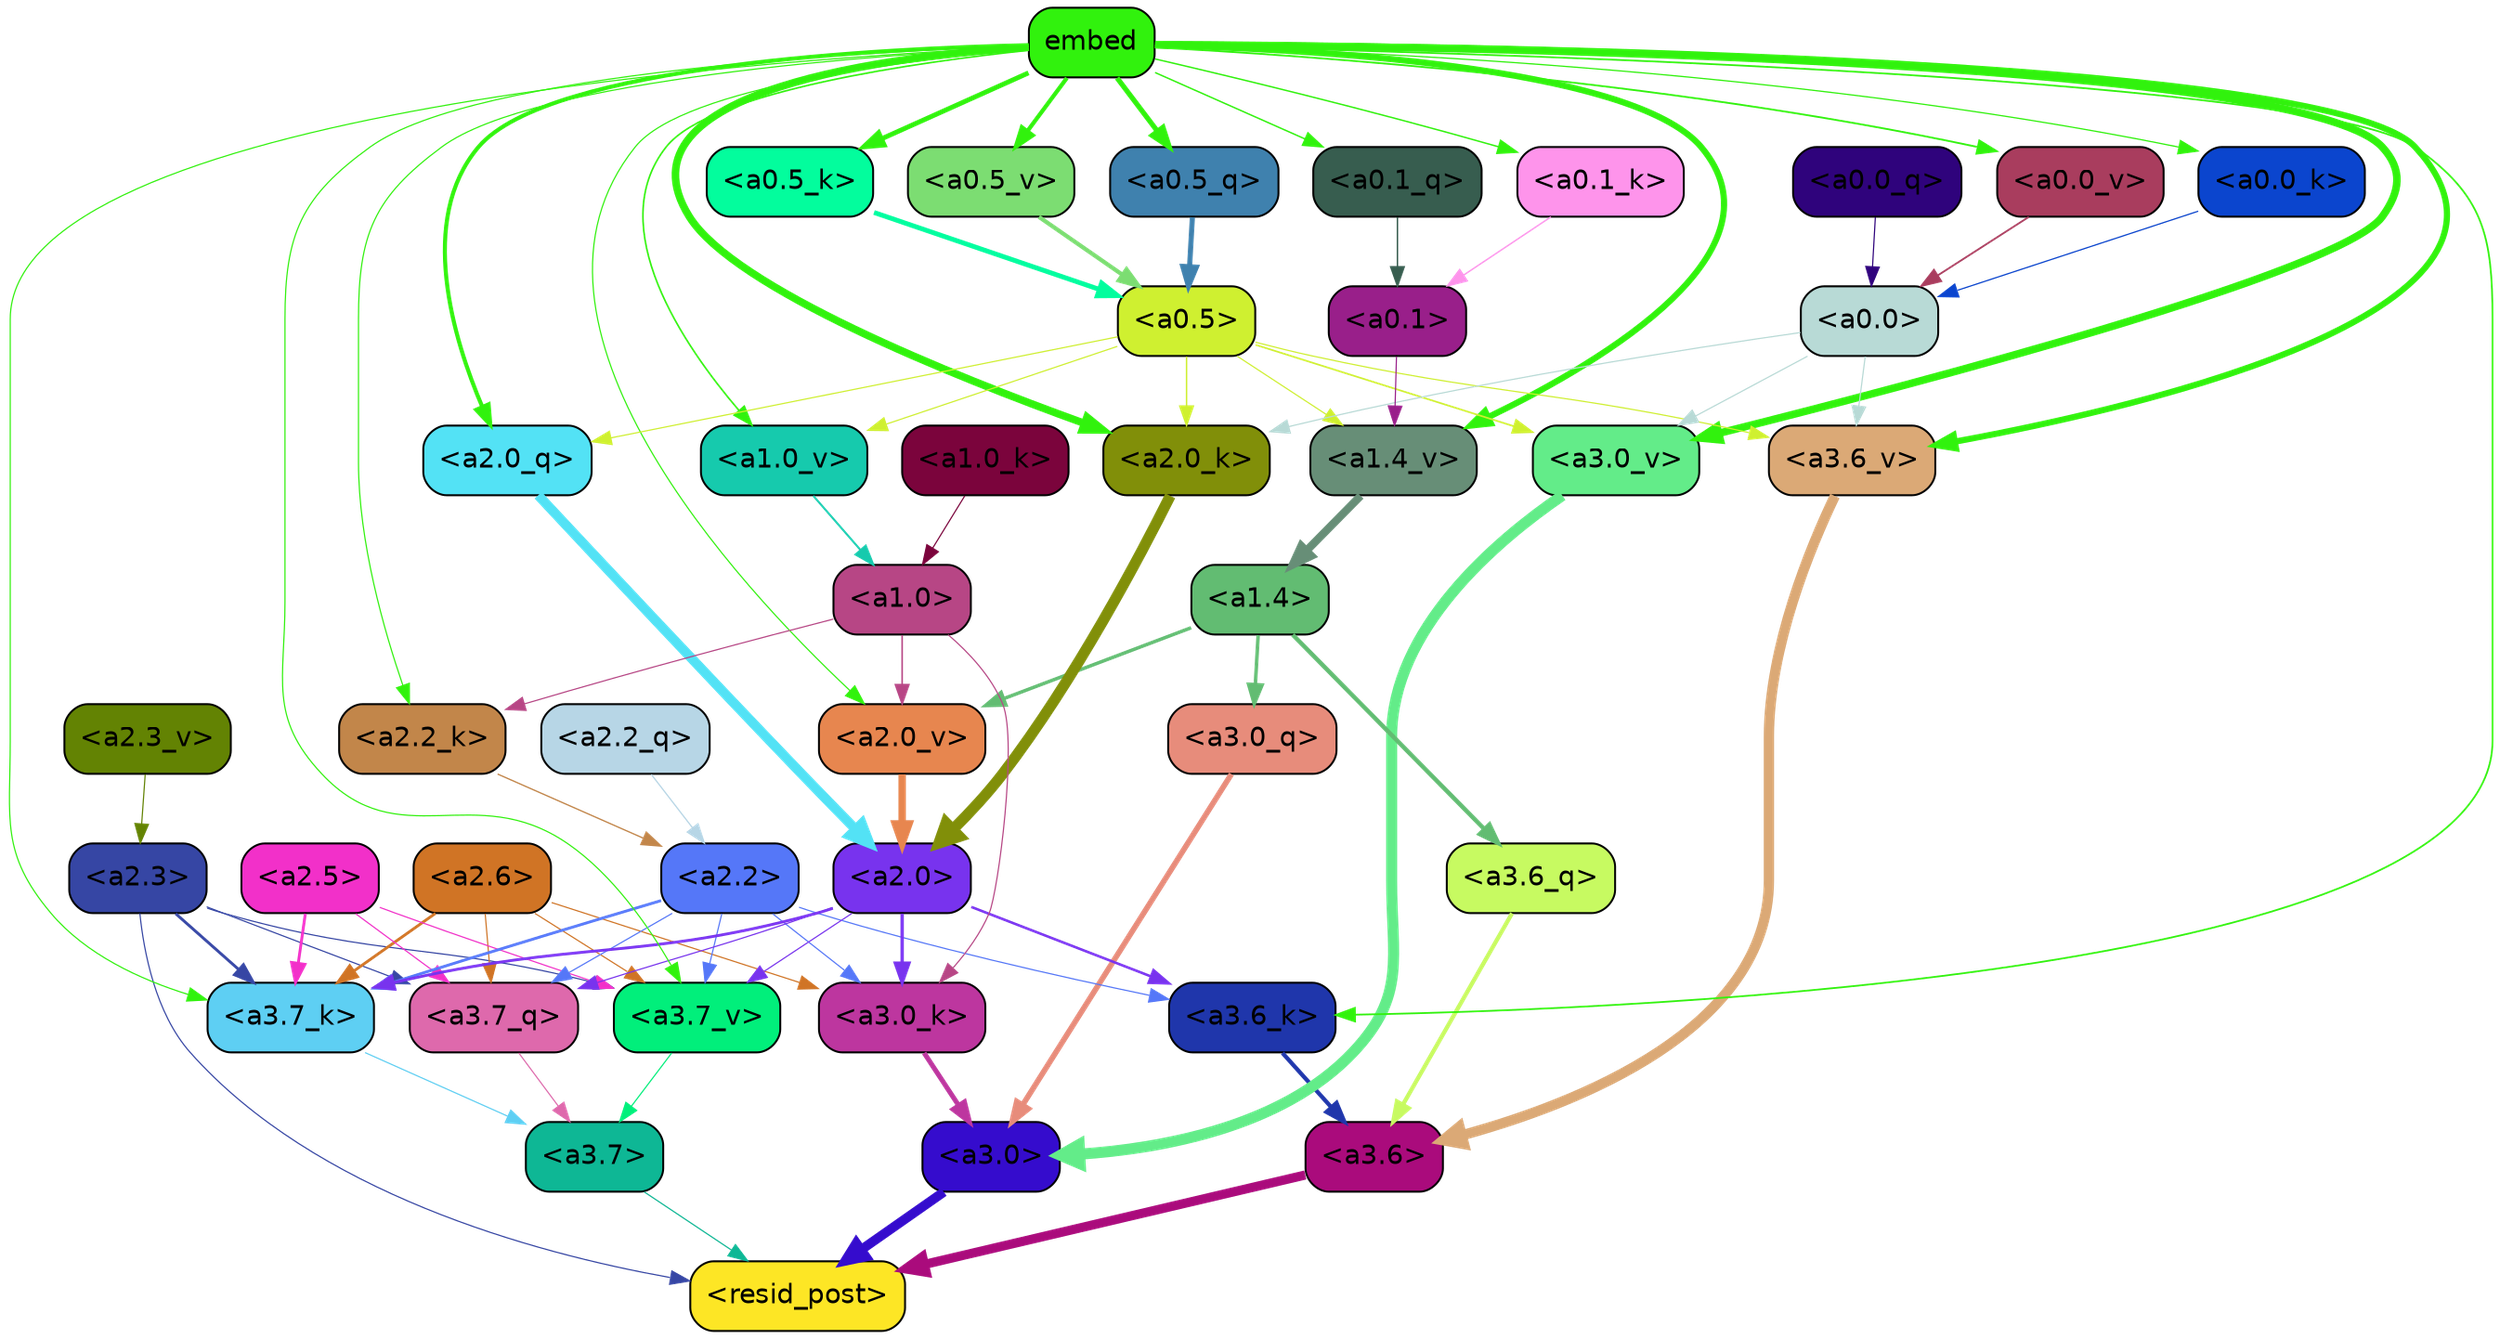 strict digraph "" {
	graph [bgcolor=transparent,
		layout=dot,
		overlap=false,
		splines=true
	];
	"<a3.7>"	[color=black,
		fillcolor="#0eb795",
		fontname=Helvetica,
		shape=box,
		style="filled, rounded"];
	"<resid_post>"	[color=black,
		fillcolor="#fde625",
		fontname=Helvetica,
		shape=box,
		style="filled, rounded"];
	"<a3.7>" -> "<resid_post>"	[color="#0eb795",
		penwidth=0.6];
	"<a3.6>"	[color=black,
		fillcolor="#aa0b7c",
		fontname=Helvetica,
		shape=box,
		style="filled, rounded"];
	"<a3.6>" -> "<resid_post>"	[color="#aa0b7c",
		penwidth=4.746312499046326];
	"<a3.0>"	[color=black,
		fillcolor="#350ccd",
		fontname=Helvetica,
		shape=box,
		style="filled, rounded"];
	"<a3.0>" -> "<resid_post>"	[color="#350ccd",
		penwidth=4.896343111991882];
	"<a2.3>"	[color=black,
		fillcolor="#3646a4",
		fontname=Helvetica,
		shape=box,
		style="filled, rounded"];
	"<a2.3>" -> "<resid_post>"	[color="#3646a4",
		penwidth=0.6];
	"<a3.7_q>"	[color=black,
		fillcolor="#de69ac",
		fontname=Helvetica,
		shape=box,
		style="filled, rounded"];
	"<a2.3>" -> "<a3.7_q>"	[color="#3646a4",
		penwidth=0.6];
	"<a3.7_k>"	[color=black,
		fillcolor="#5ecff3",
		fontname=Helvetica,
		shape=box,
		style="filled, rounded"];
	"<a2.3>" -> "<a3.7_k>"	[color="#3646a4",
		penwidth=1.467104621231556];
	"<a3.7_v>"	[color=black,
		fillcolor="#01ef7b",
		fontname=Helvetica,
		shape=box,
		style="filled, rounded"];
	"<a2.3>" -> "<a3.7_v>"	[color="#3646a4",
		penwidth=0.6];
	"<a3.7_q>" -> "<a3.7>"	[color="#de69ac",
		penwidth=0.6];
	"<a3.6_q>"	[color=black,
		fillcolor="#c7fa61",
		fontname=Helvetica,
		shape=box,
		style="filled, rounded"];
	"<a3.6_q>" -> "<a3.6>"	[color="#c7fa61",
		penwidth=2.160832464694977];
	"<a3.0_q>"	[color=black,
		fillcolor="#e78c7b",
		fontname=Helvetica,
		shape=box,
		style="filled, rounded"];
	"<a3.0_q>" -> "<a3.0>"	[color="#e78c7b",
		penwidth=2.870753765106201];
	"<a3.7_k>" -> "<a3.7>"	[color="#5ecff3",
		penwidth=0.6];
	"<a3.6_k>"	[color=black,
		fillcolor="#1f36ab",
		fontname=Helvetica,
		shape=box,
		style="filled, rounded"];
	"<a3.6_k>" -> "<a3.6>"	[color="#1f36ab",
		penwidth=2.13908451795578];
	"<a3.0_k>"	[color=black,
		fillcolor="#bd369f",
		fontname=Helvetica,
		shape=box,
		style="filled, rounded"];
	"<a3.0_k>" -> "<a3.0>"	[color="#bd369f",
		penwidth=2.520303964614868];
	"<a3.7_v>" -> "<a3.7>"	[color="#01ef7b",
		penwidth=0.6];
	"<a3.6_v>"	[color=black,
		fillcolor="#dba976",
		fontname=Helvetica,
		shape=box,
		style="filled, rounded"];
	"<a3.6_v>" -> "<a3.6>"	[color="#dba976",
		penwidth=5.297133803367615];
	"<a3.0_v>"	[color=black,
		fillcolor="#63ec89",
		fontname=Helvetica,
		shape=box,
		style="filled, rounded"];
	"<a3.0_v>" -> "<a3.0>"	[color="#63ec89",
		penwidth=5.680712580680847];
	"<a2.6>"	[color=black,
		fillcolor="#d07425",
		fontname=Helvetica,
		shape=box,
		style="filled, rounded"];
	"<a2.6>" -> "<a3.7_q>"	[color="#d07425",
		penwidth=0.6];
	"<a2.6>" -> "<a3.7_k>"	[color="#d07425",
		penwidth=1.4453159049153328];
	"<a2.6>" -> "<a3.0_k>"	[color="#d07425",
		penwidth=0.6];
	"<a2.6>" -> "<a3.7_v>"	[color="#d07425",
		penwidth=0.6];
	"<a2.5>"	[color=black,
		fillcolor="#f230c9",
		fontname=Helvetica,
		shape=box,
		style="filled, rounded"];
	"<a2.5>" -> "<a3.7_q>"	[color="#f230c9",
		penwidth=0.6];
	"<a2.5>" -> "<a3.7_k>"	[color="#f230c9",
		penwidth=1.4526091292500496];
	"<a2.5>" -> "<a3.7_v>"	[color="#f230c9",
		penwidth=0.6];
	"<a2.2>"	[color=black,
		fillcolor="#5577f8",
		fontname=Helvetica,
		shape=box,
		style="filled, rounded"];
	"<a2.2>" -> "<a3.7_q>"	[color="#5577f8",
		penwidth=0.6];
	"<a2.2>" -> "<a3.7_k>"	[color="#5577f8",
		penwidth=1.4310357049107552];
	"<a2.2>" -> "<a3.6_k>"	[color="#5577f8",
		penwidth=0.6];
	"<a2.2>" -> "<a3.0_k>"	[color="#5577f8",
		penwidth=0.6];
	"<a2.2>" -> "<a3.7_v>"	[color="#5577f8",
		penwidth=0.6];
	"<a2.0>"	[color=black,
		fillcolor="#7833ee",
		fontname=Helvetica,
		shape=box,
		style="filled, rounded"];
	"<a2.0>" -> "<a3.7_q>"	[color="#7833ee",
		penwidth=0.6];
	"<a2.0>" -> "<a3.7_k>"	[color="#7833ee",
		penwidth=1.4314699843525887];
	"<a2.0>" -> "<a3.6_k>"	[color="#7833ee",
		penwidth=1.2950235605239868];
	"<a2.0>" -> "<a3.0_k>"	[color="#7833ee",
		penwidth=1.712992787361145];
	"<a2.0>" -> "<a3.7_v>"	[color="#7833ee",
		penwidth=0.6];
	"<a1.4>"	[color=black,
		fillcolor="#62bc72",
		fontname=Helvetica,
		shape=box,
		style="filled, rounded"];
	"<a1.4>" -> "<a3.6_q>"	[color="#62bc72",
		penwidth=2.242796540260315];
	"<a1.4>" -> "<a3.0_q>"	[color="#62bc72",
		penwidth=1.7808996737003326];
	"<a2.0_v>"	[color=black,
		fillcolor="#e7864f",
		fontname=Helvetica,
		shape=box,
		style="filled, rounded"];
	"<a1.4>" -> "<a2.0_v>"	[color="#62bc72",
		penwidth=1.7603429555892944];
	embed	[color=black,
		fillcolor="#31f20d",
		fontname=Helvetica,
		shape=box,
		style="filled, rounded"];
	embed -> "<a3.7_k>"	[color="#31f20d",
		penwidth=0.6];
	embed -> "<a3.6_k>"	[color="#31f20d",
		penwidth=0.891706109046936];
	embed -> "<a3.7_v>"	[color="#31f20d",
		penwidth=0.6];
	embed -> "<a3.6_v>"	[color="#31f20d",
		penwidth=3.1766927242279053];
	embed -> "<a3.0_v>"	[color="#31f20d",
		penwidth=3.9005755856633186];
	"<a2.0_q>"	[color=black,
		fillcolor="#53e2f5",
		fontname=Helvetica,
		shape=box,
		style="filled, rounded"];
	embed -> "<a2.0_q>"	[color="#31f20d",
		penwidth=2.0810389518737793];
	"<a2.2_k>"	[color=black,
		fillcolor="#c2864a",
		fontname=Helvetica,
		shape=box,
		style="filled, rounded"];
	embed -> "<a2.2_k>"	[color="#31f20d",
		penwidth=0.6];
	"<a2.0_k>"	[color=black,
		fillcolor="#818f09",
		fontname=Helvetica,
		shape=box,
		style="filled, rounded"];
	embed -> "<a2.0_k>"	[color="#31f20d",
		penwidth=3.8915770053863525];
	embed -> "<a2.0_v>"	[color="#31f20d",
		penwidth=0.6];
	"<a1.4_v>"	[color=black,
		fillcolor="#678e77",
		fontname=Helvetica,
		shape=box,
		style="filled, rounded"];
	embed -> "<a1.4_v>"	[color="#31f20d",
		penwidth=3.201367974281311];
	"<a1.0_v>"	[color=black,
		fillcolor="#16caad",
		fontname=Helvetica,
		shape=box,
		style="filled, rounded"];
	embed -> "<a1.0_v>"	[color="#31f20d",
		penwidth=0.8298318386077881];
	"<a0.5_q>"	[color=black,
		fillcolor="#3f81ae",
		fontname=Helvetica,
		shape=box,
		style="filled, rounded"];
	embed -> "<a0.5_q>"	[color="#31f20d",
		penwidth=2.619193136692047];
	"<a0.1_q>"	[color=black,
		fillcolor="#375d4f",
		fontname=Helvetica,
		shape=box,
		style="filled, rounded"];
	embed -> "<a0.1_q>"	[color="#31f20d",
		penwidth=0.7419431805610657];
	"<a0.5_k>"	[color=black,
		fillcolor="#03fd9d",
		fontname=Helvetica,
		shape=box,
		style="filled, rounded"];
	embed -> "<a0.5_k>"	[color="#31f20d",
		penwidth=2.463372528553009];
	"<a0.1_k>"	[color=black,
		fillcolor="#fe94eb",
		fontname=Helvetica,
		shape=box,
		style="filled, rounded"];
	embed -> "<a0.1_k>"	[color="#31f20d",
		penwidth=0.7361953854560852];
	"<a0.0_k>"	[color=black,
		fillcolor="#0b45ce",
		fontname=Helvetica,
		shape=box,
		style="filled, rounded"];
	embed -> "<a0.0_k>"	[color="#31f20d",
		penwidth=0.628424346446991];
	"<a0.5_v>"	[color=black,
		fillcolor="#7cdd72",
		fontname=Helvetica,
		shape=box,
		style="filled, rounded"];
	embed -> "<a0.5_v>"	[color="#31f20d",
		penwidth=2.125113606452942];
	"<a0.0_v>"	[color=black,
		fillcolor="#a93d5e",
		fontname=Helvetica,
		shape=box,
		style="filled, rounded"];
	embed -> "<a0.0_v>"	[color="#31f20d",
		penwidth=0.9198476672172546];
	"<a1.0>"	[color=black,
		fillcolor="#b74685",
		fontname=Helvetica,
		shape=box,
		style="filled, rounded"];
	"<a1.0>" -> "<a3.0_k>"	[color="#b74685",
		penwidth=0.6];
	"<a1.0>" -> "<a2.2_k>"	[color="#b74685",
		penwidth=0.6];
	"<a1.0>" -> "<a2.0_v>"	[color="#b74685",
		penwidth=0.7897878289222717];
	"<a0.5>"	[color=black,
		fillcolor="#cff030",
		fontname=Helvetica,
		shape=box,
		style="filled, rounded"];
	"<a0.5>" -> "<a3.6_v>"	[color="#cff030",
		penwidth=0.6];
	"<a0.5>" -> "<a3.0_v>"	[color="#cff030",
		penwidth=0.8493617177009583];
	"<a0.5>" -> "<a2.0_q>"	[color="#cff030",
		penwidth=0.6];
	"<a0.5>" -> "<a2.0_k>"	[color="#cff030",
		penwidth=0.7482255101203918];
	"<a0.5>" -> "<a1.4_v>"	[color="#cff030",
		penwidth=0.6];
	"<a0.5>" -> "<a1.0_v>"	[color="#cff030",
		penwidth=0.6];
	"<a0.0>"	[color=black,
		fillcolor="#b8dad6",
		fontname=Helvetica,
		shape=box,
		style="filled, rounded"];
	"<a0.0>" -> "<a3.6_v>"	[color="#b8dad6",
		penwidth=0.6];
	"<a0.0>" -> "<a3.0_v>"	[color="#b8dad6",
		penwidth=0.6];
	"<a0.0>" -> "<a2.0_k>"	[color="#b8dad6",
		penwidth=0.6];
	"<a2.2_q>"	[color=black,
		fillcolor="#b7d6e6",
		fontname=Helvetica,
		shape=box,
		style="filled, rounded"];
	"<a2.2_q>" -> "<a2.2>"	[color="#b7d6e6",
		penwidth=0.6449352353811264];
	"<a2.0_q>" -> "<a2.0>"	[color="#53e2f5",
		penwidth=5.017253503203392];
	"<a2.2_k>" -> "<a2.2>"	[color="#c2864a",
		penwidth=0.6690489649772644];
	"<a2.0_k>" -> "<a2.0>"	[color="#818f09",
		penwidth=5.656688302755356];
	"<a2.3_v>"	[color=black,
		fillcolor="#638303",
		fontname=Helvetica,
		shape=box,
		style="filled, rounded"];
	"<a2.3_v>" -> "<a2.3>"	[color="#638303",
		penwidth=0.6];
	"<a2.0_v>" -> "<a2.0>"	[color="#e7864f",
		penwidth=3.8170836865901947];
	"<a1.0_k>"	[color=black,
		fillcolor="#7b043c",
		fontname=Helvetica,
		shape=box,
		style="filled, rounded"];
	"<a1.0_k>" -> "<a1.0>"	[color="#7b043c",
		penwidth=0.6];
	"<a1.4_v>" -> "<a1.4>"	[color="#678e77",
		penwidth=4.140247106552124];
	"<a1.0_v>" -> "<a1.0>"	[color="#16caad",
		penwidth=1.020309567451477];
	"<a0.1>"	[color=black,
		fillcolor="#991f8a",
		fontname=Helvetica,
		shape=box,
		style="filled, rounded"];
	"<a0.1>" -> "<a1.4_v>"	[color="#991f8a",
		penwidth=0.6];
	"<a0.5_q>" -> "<a0.5>"	[color="#3f81ae",
		penwidth=2.6191927194595337];
	"<a0.1_q>" -> "<a0.1>"	[color="#375d4f",
		penwidth=0.7419459819793701];
	"<a0.0_q>"	[color=black,
		fillcolor="#2f037c",
		fontname=Helvetica,
		shape=box,
		style="filled, rounded"];
	"<a0.0_q>" -> "<a0.0>"	[color="#2f037c",
		penwidth=0.6];
	"<a0.5_k>" -> "<a0.5>"	[color="#03fd9d",
		penwidth=2.463372588157654];
	"<a0.1_k>" -> "<a0.1>"	[color="#fe94eb",
		penwidth=0.7361900806427002];
	"<a0.0_k>" -> "<a0.0>"	[color="#0b45ce",
		penwidth=0.6284329891204834];
	"<a0.5_v>" -> "<a0.5>"	[color="#7cdd72",
		penwidth=2.1396186351776123];
	"<a0.0_v>" -> "<a0.0>"	[color="#a93d5e",
		penwidth=0.9198480844497681];
}
